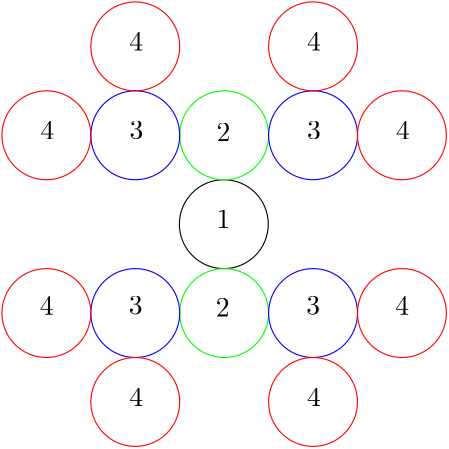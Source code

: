 <?xml version="1.0"?>
<!DOCTYPE ipe SYSTEM "ipe.dtd">
<ipe version="70005" creator="Ipe 7.1.1">
<info created="D:20140415193546" modified="D:20140416195219"/>
<ipestyle name="basic">
<symbol name="arrow/arc(spx)">
<path stroke="sym-stroke" fill="sym-stroke" pen="sym-pen">
0 0 m
-1 0.333 l
-1 -0.333 l
h
</path>
</symbol>
<symbol name="arrow/farc(spx)">
<path stroke="sym-stroke" fill="white" pen="sym-pen">
0 0 m
-1 0.333 l
-1 -0.333 l
h
</path>
</symbol>
<symbol name="mark/circle(sx)" transformations="translations">
<path fill="sym-stroke">
0.6 0 0 0.6 0 0 e
0.4 0 0 0.4 0 0 e
</path>
</symbol>
<symbol name="mark/disk(sx)" transformations="translations">
<path fill="sym-stroke">
0.6 0 0 0.6 0 0 e
</path>
</symbol>
<symbol name="mark/fdisk(sfx)" transformations="translations">
<group>
<path fill="sym-fill">
0.5 0 0 0.5 0 0 e
</path>
<path fill="sym-stroke" fillrule="eofill">
0.6 0 0 0.6 0 0 e
0.4 0 0 0.4 0 0 e
</path>
</group>
</symbol>
<symbol name="mark/box(sx)" transformations="translations">
<path fill="sym-stroke" fillrule="eofill">
-0.6 -0.6 m
0.6 -0.6 l
0.6 0.6 l
-0.6 0.6 l
h
-0.4 -0.4 m
0.4 -0.4 l
0.4 0.4 l
-0.4 0.4 l
h
</path>
</symbol>
<symbol name="mark/square(sx)" transformations="translations">
<path fill="sym-stroke">
-0.6 -0.6 m
0.6 -0.6 l
0.6 0.6 l
-0.6 0.6 l
h
</path>
</symbol>
<symbol name="mark/fsquare(sfx)" transformations="translations">
<group>
<path fill="sym-fill">
-0.5 -0.5 m
0.5 -0.5 l
0.5 0.5 l
-0.5 0.5 l
h
</path>
<path fill="sym-stroke" fillrule="eofill">
-0.6 -0.6 m
0.6 -0.6 l
0.6 0.6 l
-0.6 0.6 l
h
-0.4 -0.4 m
0.4 -0.4 l
0.4 0.4 l
-0.4 0.4 l
h
</path>
</group>
</symbol>
<symbol name="mark/cross(sx)" transformations="translations">
<group>
<path fill="sym-stroke">
-0.43 -0.57 m
0.57 0.43 l
0.43 0.57 l
-0.57 -0.43 l
h
</path>
<path fill="sym-stroke">
-0.43 0.57 m
0.57 -0.43 l
0.43 -0.57 l
-0.57 0.43 l
h
</path>
</group>
</symbol>
<symbol name="arrow/fnormal(spx)">
<path stroke="sym-stroke" fill="white" pen="sym-pen">
0 0 m
-1 0.333 l
-1 -0.333 l
h
</path>
</symbol>
<symbol name="arrow/pointed(spx)">
<path stroke="sym-stroke" fill="sym-stroke" pen="sym-pen">
0 0 m
-1 0.333 l
-0.8 0 l
-1 -0.333 l
h
</path>
</symbol>
<symbol name="arrow/fpointed(spx)">
<path stroke="sym-stroke" fill="white" pen="sym-pen">
0 0 m
-1 0.333 l
-0.8 0 l
-1 -0.333 l
h
</path>
</symbol>
<symbol name="arrow/linear(spx)">
<path stroke="sym-stroke" pen="sym-pen">
-1 0.333 m
0 0 l
-1 -0.333 l
</path>
</symbol>
<symbol name="arrow/fdouble(spx)">
<path stroke="sym-stroke" fill="white" pen="sym-pen">
0 0 m
-1 0.333 l
-1 -0.333 l
h
-1 0 m
-2 0.333 l
-2 -0.333 l
h
</path>
</symbol>
<symbol name="arrow/double(spx)">
<path stroke="sym-stroke" fill="sym-stroke" pen="sym-pen">
0 0 m
-1 0.333 l
-1 -0.333 l
h
-1 0 m
-2 0.333 l
-2 -0.333 l
h
</path>
</symbol>
<pen name="heavier" value="0.8"/>
<pen name="fat" value="1.2"/>
<pen name="ultrafat" value="2"/>
<symbolsize name="large" value="5"/>
<symbolsize name="small" value="2"/>
<symbolsize name="tiny" value="1.1"/>
<arrowsize name="large" value="10"/>
<arrowsize name="small" value="5"/>
<arrowsize name="tiny" value="3"/>
<color name="red" value="1 0 0"/>
<color name="green" value="0 1 0"/>
<color name="blue" value="0 0 1"/>
<color name="yellow" value="1 1 0"/>
<color name="orange" value="1 0.647 0"/>
<color name="gold" value="1 0.843 0"/>
<color name="purple" value="0.627 0.125 0.941"/>
<color name="gray" value="0.745"/>
<color name="brown" value="0.647 0.165 0.165"/>
<color name="navy" value="0 0 0.502"/>
<color name="pink" value="1 0.753 0.796"/>
<color name="seagreen" value="0.18 0.545 0.341"/>
<color name="turquoise" value="0.251 0.878 0.816"/>
<color name="violet" value="0.933 0.51 0.933"/>
<color name="darkblue" value="0 0 0.545"/>
<color name="darkcyan" value="0 0.545 0.545"/>
<color name="darkgray" value="0.663"/>
<color name="darkgreen" value="0 0.392 0"/>
<color name="darkmagenta" value="0.545 0 0.545"/>
<color name="darkorange" value="1 0.549 0"/>
<color name="darkred" value="0.545 0 0"/>
<color name="lightblue" value="0.678 0.847 0.902"/>
<color name="lightcyan" value="0.878 1 1"/>
<color name="lightgray" value="0.827"/>
<color name="lightgreen" value="0.565 0.933 0.565"/>
<color name="lightyellow" value="1 1 0.878"/>
<dashstyle name="dashed" value="[4] 0"/>
<dashstyle name="dotted" value="[1 3] 0"/>
<dashstyle name="dash dotted" value="[4 2 1 2] 0"/>
<dashstyle name="dash dot dotted" value="[4 2 1 2 1 2] 0"/>
<textsize name="large" value="\large"/>
<textsize name="Large" value="\Large"/>
<textsize name="LARGE" value="\LARGE"/>
<textsize name="huge" value="\huge"/>
<textsize name="Huge" value="\Huge"/>
<textsize name="small" value="\small"/>
<textsize name="footnote" value="\footnotesize"/>
<textsize name="tiny" value="\tiny"/>
<textstyle name="center" begin="\begin{center}" end="\end{center}"/>
<textstyle name="itemize" begin="\begin{itemize}" end="\end{itemize}"/>
<textstyle name="item" begin="\begin{itemize}\item{}" end="\end{itemize}"/>
<gridsize name="4 pts" value="4"/>
<gridsize name="8 pts (~3 mm)" value="8"/>
<gridsize name="16 pts (~6 mm)" value="16"/>
<gridsize name="32 pts (~12 mm)" value="32"/>
<gridsize name="10 pts (~3.5 mm)" value="10"/>
<gridsize name="20 pts (~7 mm)" value="20"/>
<gridsize name="14 pts (~5 mm)" value="14"/>
<gridsize name="28 pts (~10 mm)" value="28"/>
<gridsize name="56 pts (~20 mm)" value="56"/>
<anglesize name="90 deg" value="90"/>
<anglesize name="60 deg" value="60"/>
<anglesize name="45 deg" value="45"/>
<anglesize name="30 deg" value="30"/>
<anglesize name="22.5 deg" value="22.5"/>
<tiling name="falling" angle="-60" step="4" width="1"/>
<tiling name="rising" angle="30" step="4" width="1"/>
</ipestyle>
<page>
<layer name="alpha"/>
<view layers="alpha" active="alpha"/>
<path layer="alpha" stroke="black">
16 0 0 16 256 704 e
</path>
<path matrix="1 0 0 1 0.121918 31.9994" stroke="green">
16 0 0 16 256 704 e
</path>
<path matrix="1 0 0 1 0.121918 -32.0006" stroke="green">
16 0 0 16 256 704 e
</path>
<text matrix="1 0 0 1 8.80147 0" transformations="translations" pos="244.576 709.077" stroke="black" type="minipage" width="5.28088" valign="top">1</text>
<text matrix="1 0 0 1 8.80182 31.1819" transformations="translations" pos="244.576 709.077" stroke="black" type="minipage" width="5.28088" valign="top">2</text>
<text matrix="1 0 0 1 8.55035 -31.9372" transformations="translations" pos="244.576 709.077" stroke="black" type="minipage" width="5.28088" valign="top">2</text>
<path matrix="1 0 0 1 32.1219 31.9994" stroke="blue">
16 0 0 16 256 704 e
</path>
<path matrix="1 0 0 1 -31.8781 31.9994" stroke="blue">
16 0 0 16 256 704 e
</path>
<path matrix="1 0 0 1 -31.8781 -32.0006" stroke="blue">
16 0 0 16 256 704 e
</path>
<path matrix="1 0 0 1 32.1219 -32.0006" stroke="blue">
16 0 0 16 256 704 e
</path>
<text matrix="1 0 0 1 -22.5652 31.8998" transformations="translations" pos="244.576 709.077" stroke="black" type="minipage" width="5.28088" valign="top">3</text>
<text matrix="1 0 0 1 -22.8167 -31.2193" transformations="translations" pos="244.576 709.077" stroke="black" type="minipage" width="5.28088" valign="top">3</text>
<text matrix="1 0 0 1 41.3891 31.845" transformations="translations" pos="244.576 709.077" stroke="black" type="minipage" width="5.28088" valign="top">3</text>
<text matrix="1 0 0 1 41.1377 -31.2741" transformations="translations" pos="244.576 709.077" stroke="black" type="minipage" width="5.28088" valign="top">3</text>
<path matrix="1 0 0 1 64.1219 31.9994" stroke="red">
16 0 0 16 256 704 e
</path>
<path matrix="1 0 0 1 32.1219 63.9994" stroke="red">
16 0 0 16 256 704 e
</path>
<path matrix="1 0 0 1 64.1219 -32.0006" stroke="red">
16 0 0 16 256 704 e
</path>
<path matrix="1 0 0 1 32.1219 -64.0006" stroke="red">
16 0 0 16 256 704 e
</path>
<path matrix="1 0 0 1 -63.8781 -32.0006" stroke="red">
16 0 0 16 256 704 e
</path>
<path matrix="1 0 0 1 -31.8781 -64.0006" stroke="red">
16 0 0 16 256 704 e
</path>
<path matrix="1 0 0 1 -31.8781 63.9994" stroke="red">
16 0 0 16 256 704 e
</path>
<path matrix="1 0 0 1 -63.8781 31.9994" stroke="red">
16 0 0 16 256 704 e
</path>
<text matrix="1 0 0 1 73.3891 31.845" transformations="translations" pos="244.576 709.077" stroke="black" type="minipage" width="5.28088" valign="top">4</text>
<text matrix="1 0 0 1 73.1377 -31.2741" transformations="translations" pos="244.576 709.077" stroke="black" type="minipage" width="5.28088" valign="top">4</text>
<text matrix="1 0 0 1 -54.6109 31.845" transformations="translations" pos="244.576 709.077" stroke="black" type="minipage" width="5.28088" valign="top">4</text>
<text matrix="1 0 0 1 -54.8623 -31.2741" transformations="translations" pos="244.576 709.077" stroke="black" type="minipage" width="5.28088" valign="top">4</text>
<text matrix="1 0 0 1 41.3891 63.845" transformations="translations" pos="244.576 709.077" stroke="black" type="minipage" width="5.28088" valign="top">4</text>
<text matrix="1 0 0 1 -22.6109 63.845" transformations="translations" pos="244.576 709.077" stroke="black" type="minipage" width="5.28088" valign="top">4</text>
<text matrix="1 0 0 1 -22.6109 -64.155" transformations="translations" pos="244.576 709.077" stroke="black" type="minipage" width="5.28088" valign="top">4</text>
<text matrix="1 0 0 1 41.3891 -64.155" transformations="translations" pos="244.576 709.077" stroke="black" type="minipage" width="5.28088" valign="top">4</text>
</page>
</ipe>
